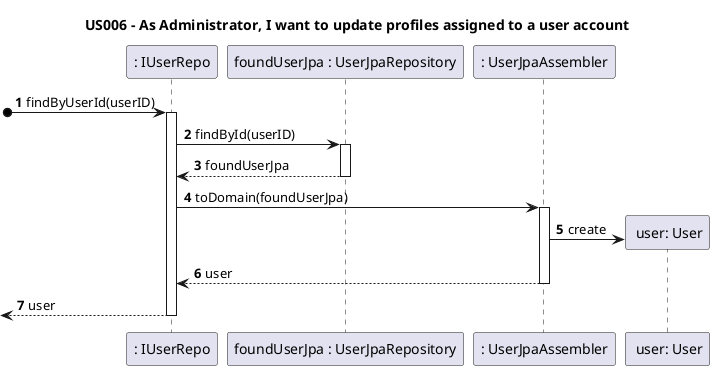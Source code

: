 @startuml
'https://plantuml.com/sequence-diagram

autoactivate on
autonumber

title US006 - As Administrator, I want to update profiles assigned to a user account


participant ": IUserRepo" as Repository
participant "foundUserJpa : UserJpaRepository" as jpaRepo
participant ": UserJpaAssembler" as assembler
participant " user: User" as user


[o->Repository: findByUserId(userID)

Repository -> jpaRepo : findById(userID)
jpaRepo--> Repository: foundUserJpa
Repository->assembler: toDomain(foundUserJpa)
assembler -> user**: create
assembler --> Repository : user
[<--Repository: user

@enduml